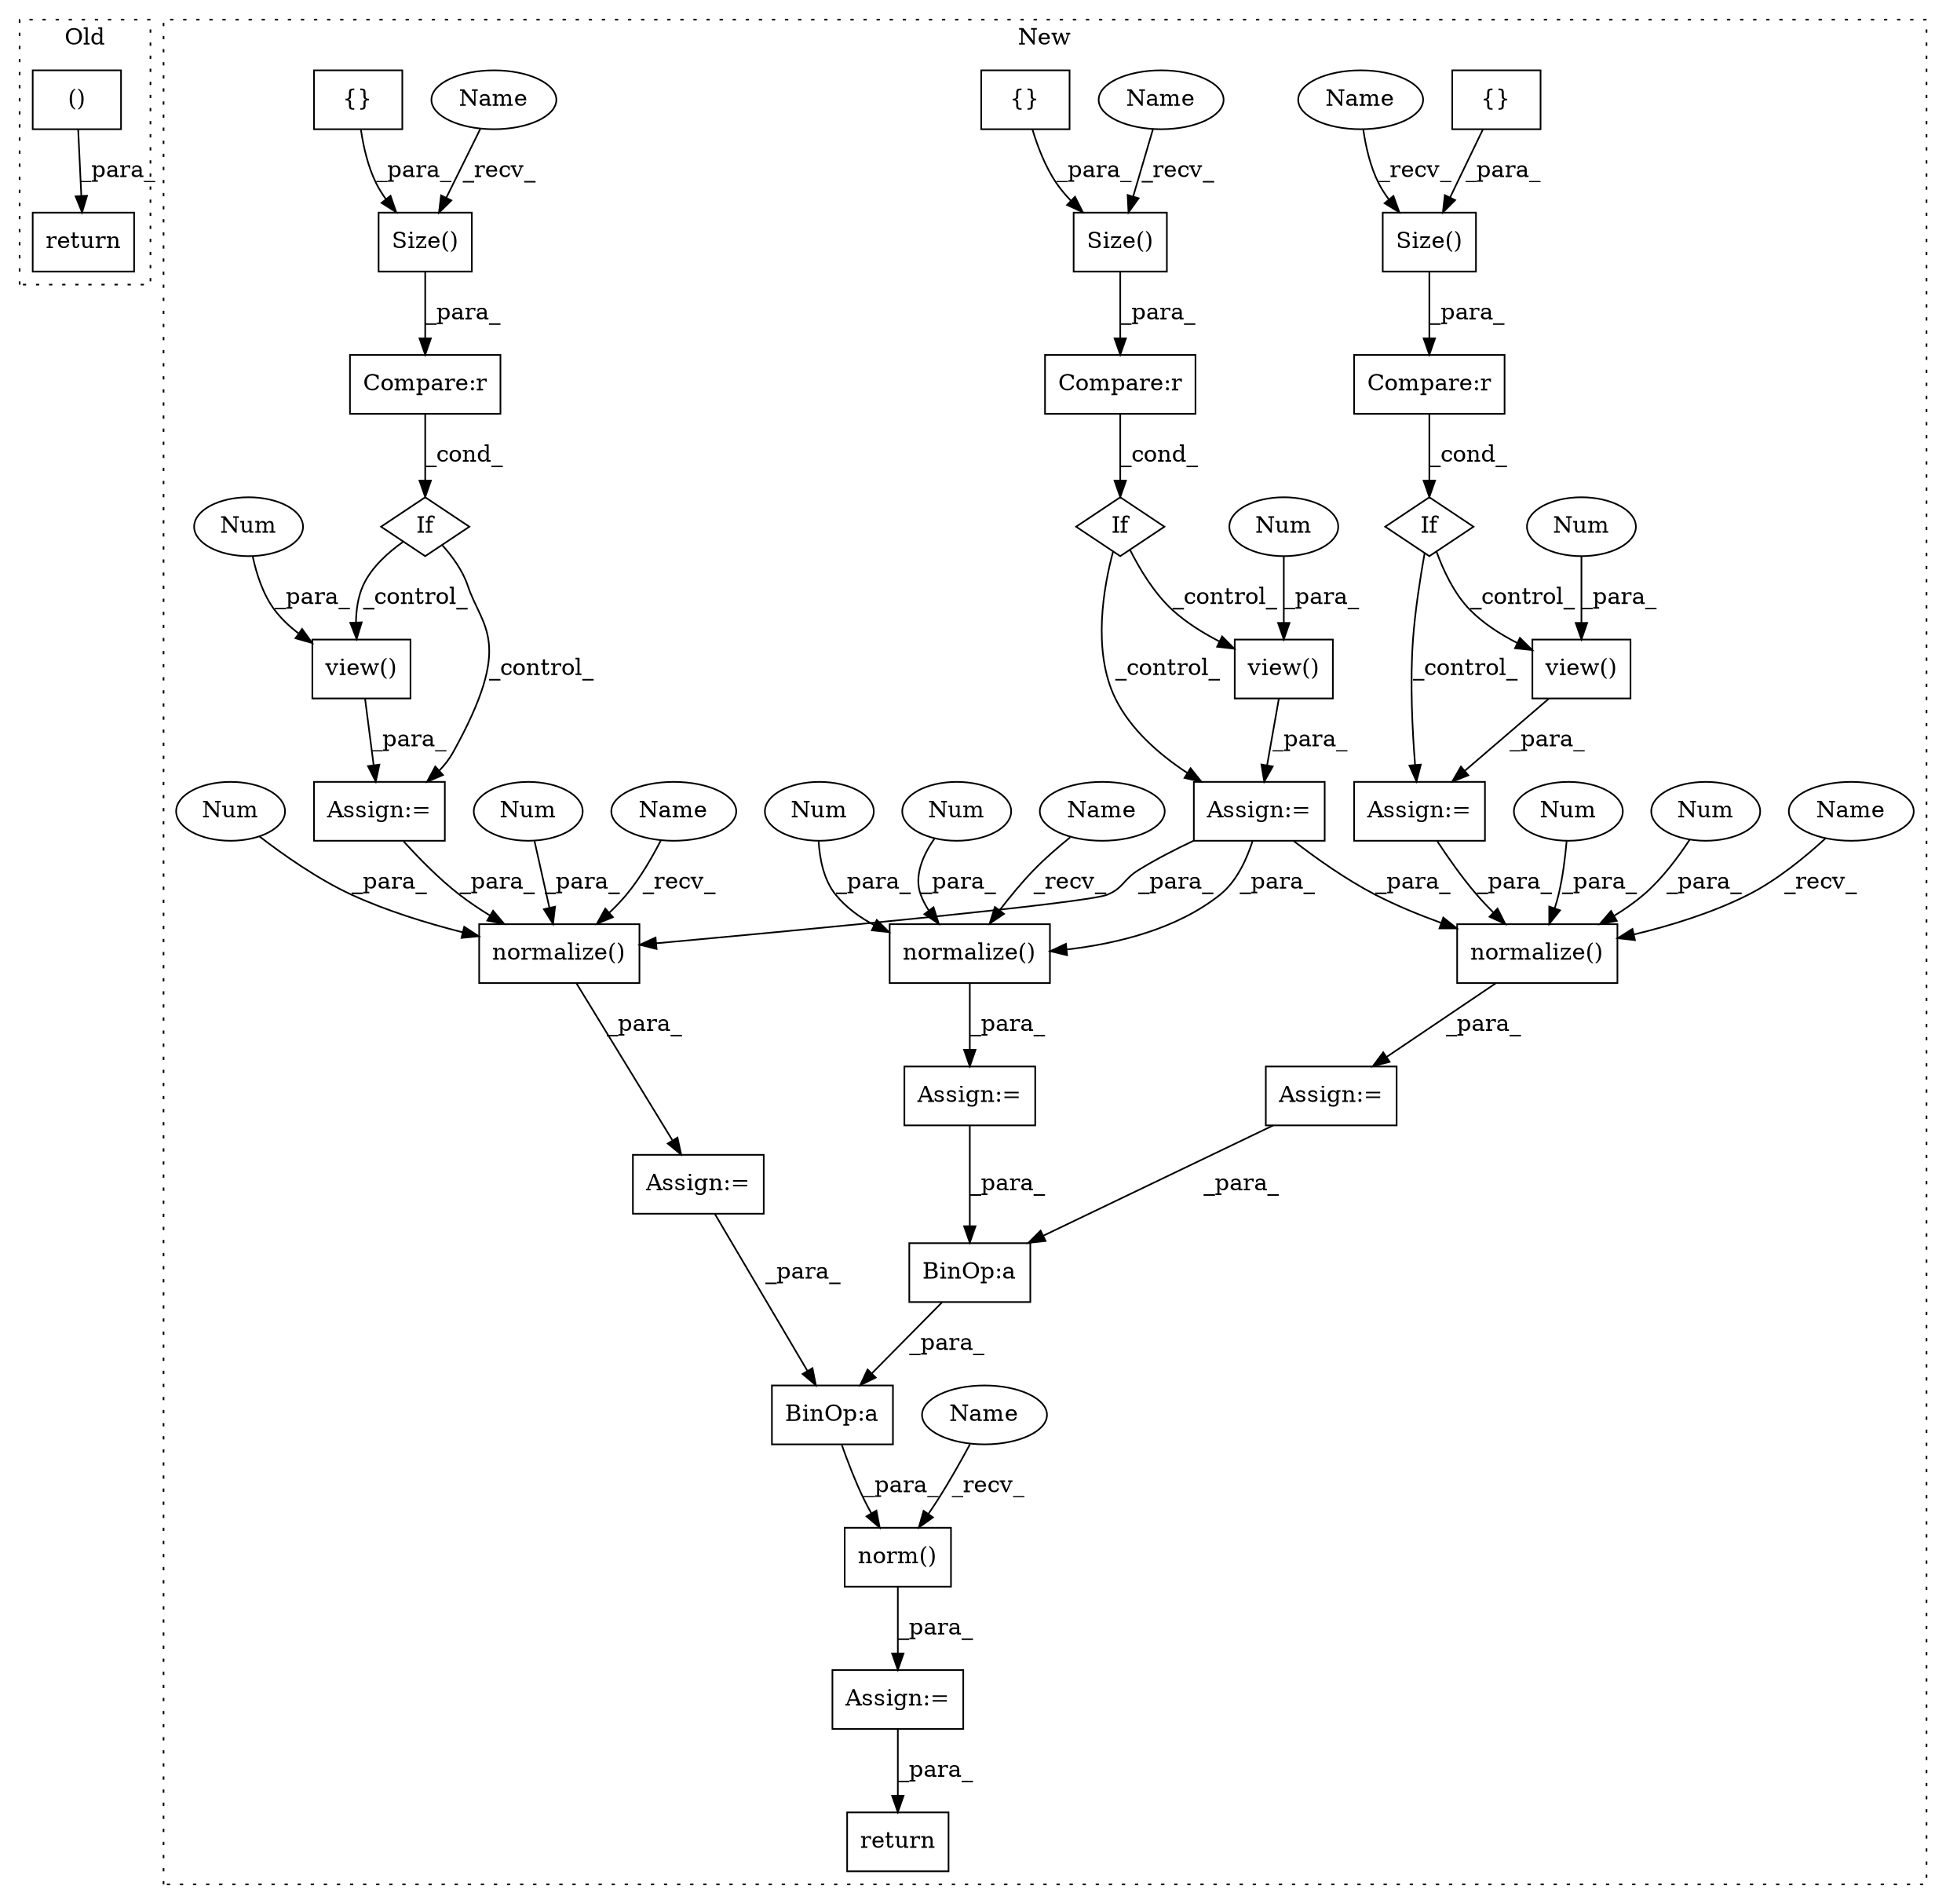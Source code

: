 digraph G {
subgraph cluster0 {
1 [label="()" a="54" s="2268" l="14" shape="box"];
4 [label="return" a="93" s="2256" l="7" shape="box"];
label = "Old";
style="dotted";
}
subgraph cluster1 {
2 [label="normalize()" a="75" s="2355,2381" l="12,1" shape="box"];
3 [label="Assign:=" a="68" s="2352" l="3" shape="box"];
5 [label="normalize()" a="75" s="2399,2425" l="12,1" shape="box"];
6 [label="Assign:=" a="68" s="2396" l="3" shape="box"];
7 [label="normalize()" a="75" s="2311,2337" l="12,1" shape="box"];
8 [label="Num" a="76" s="2335" l="2" shape="ellipse"];
9 [label="BinOp:a" a="82" s="2456" l="7" shape="box"];
10 [label="BinOp:a" a="82" s="2456" l="1" shape="box"];
11 [label="norm()" a="75" s="2443,2483" l="8,9" shape="box"];
12 [label="Num" a="76" s="2423" l="2" shape="ellipse"];
13 [label="Num" a="76" s="2374" l="3" shape="ellipse"];
14 [label="Num" a="76" s="2418" l="3" shape="ellipse"];
15 [label="Num" a="76" s="2330" l="3" shape="ellipse"];
16 [label="Num" a="76" s="2379" l="2" shape="ellipse"];
17 [label="Assign:=" a="68" s="2308" l="3" shape="box"];
18 [label="Assign:=" a="68" s="2440" l="3" shape="box"];
19 [label="return" a="93" s="2501" l="7" shape="box"];
20 [label="view()" a="75" s="1883,1891" l="7,1" shape="box"];
21 [label="If" a="96" s="1840" l="3" shape="diamond"];
22 [label="Size()" a="75" s="1854,1864" l="8,1" shape="box"];
23 [label="Compare:r" a="40" s="1843" l="22" shape="box"];
24 [label="{}" a="59" s="1862,1862" l="2,1" shape="box"];
25 [label="view()" a="75" s="2005,2013" l="7,1" shape="box"];
26 [label="Size()" a="75" s="1976,1986" l="8,1" shape="box"];
27 [label="If" a="96" s="1962" l="3" shape="diamond"];
28 [label="Compare:r" a="40" s="1965" l="22" shape="box"];
29 [label="{}" a="59" s="1984,1984" l="2,1" shape="box"];
30 [label="view()" a="75" s="1944,1952" l="7,1" shape="box"];
31 [label="Size()" a="75" s="1915,1925" l="8,1" shape="box"];
32 [label="If" a="96" s="1901" l="3" shape="diamond"];
33 [label="Compare:r" a="40" s="1904" l="22" shape="box"];
34 [label="{}" a="59" s="1923,1923" l="2,1" shape="box"];
35 [label="Num" a="76" s="1890" l="1" shape="ellipse"];
36 [label="Num" a="76" s="1951" l="1" shape="ellipse"];
37 [label="Num" a="76" s="2012" l="1" shape="ellipse"];
38 [label="Assign:=" a="68" s="1941" l="3" shape="box"];
39 [label="Assign:=" a="68" s="2002" l="3" shape="box"];
40 [label="Assign:=" a="68" s="1880" l="3" shape="box"];
41 [label="Name" a="87" s="1915" l="2" shape="ellipse"];
42 [label="Name" a="87" s="1976" l="2" shape="ellipse"];
43 [label="Name" a="87" s="2443" l="2" shape="ellipse"];
44 [label="Name" a="87" s="1854" l="2" shape="ellipse"];
45 [label="Name" a="87" s="2311" l="1" shape="ellipse"];
46 [label="Name" a="87" s="2355" l="1" shape="ellipse"];
47 [label="Name" a="87" s="2399" l="1" shape="ellipse"];
label = "New";
style="dotted";
}
1 -> 4 [label="_para_"];
2 -> 3 [label="_para_"];
3 -> 10 [label="_para_"];
5 -> 6 [label="_para_"];
6 -> 9 [label="_para_"];
7 -> 17 [label="_para_"];
8 -> 7 [label="_para_"];
9 -> 11 [label="_para_"];
10 -> 9 [label="_para_"];
11 -> 18 [label="_para_"];
12 -> 5 [label="_para_"];
13 -> 2 [label="_para_"];
14 -> 5 [label="_para_"];
15 -> 7 [label="_para_"];
16 -> 2 [label="_para_"];
17 -> 10 [label="_para_"];
18 -> 19 [label="_para_"];
20 -> 40 [label="_para_"];
21 -> 40 [label="_control_"];
21 -> 20 [label="_control_"];
22 -> 23 [label="_para_"];
23 -> 21 [label="_cond_"];
24 -> 22 [label="_para_"];
25 -> 39 [label="_para_"];
26 -> 28 [label="_para_"];
27 -> 25 [label="_control_"];
27 -> 39 [label="_control_"];
28 -> 27 [label="_cond_"];
29 -> 26 [label="_para_"];
30 -> 38 [label="_para_"];
31 -> 33 [label="_para_"];
32 -> 38 [label="_control_"];
32 -> 30 [label="_control_"];
33 -> 32 [label="_cond_"];
34 -> 31 [label="_para_"];
35 -> 20 [label="_para_"];
36 -> 30 [label="_para_"];
37 -> 25 [label="_para_"];
38 -> 7 [label="_para_"];
38 -> 2 [label="_para_"];
38 -> 5 [label="_para_"];
39 -> 5 [label="_para_"];
40 -> 7 [label="_para_"];
41 -> 31 [label="_recv_"];
42 -> 26 [label="_recv_"];
43 -> 11 [label="_recv_"];
44 -> 22 [label="_recv_"];
45 -> 7 [label="_recv_"];
46 -> 2 [label="_recv_"];
47 -> 5 [label="_recv_"];
}